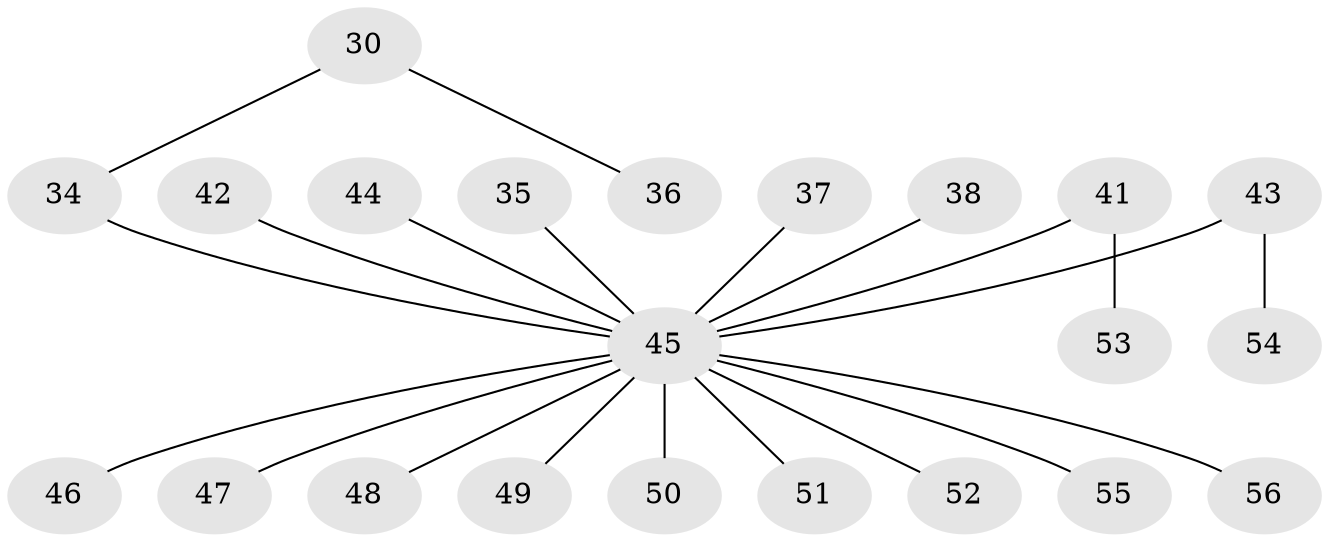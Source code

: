 // original degree distribution, {6: 0.05357142857142857, 2: 0.2857142857142857, 4: 0.05357142857142857, 3: 0.08928571428571429, 5: 0.017857142857142856, 1: 0.5}
// Generated by graph-tools (version 1.1) at 2025/56/03/04/25 21:56:04]
// undirected, 22 vertices, 21 edges
graph export_dot {
graph [start="1"]
  node [color=gray90,style=filled];
  30;
  34 [super="+12"];
  35;
  36;
  37;
  38;
  41;
  42;
  43 [super="+7+39"];
  44;
  45 [super="+2+13+5+23+19+33+22+17+24+25+26+31+27+40+28+29"];
  46;
  47;
  48 [super="+18"];
  49;
  50;
  51;
  52;
  53;
  54;
  55;
  56;
  30 -- 36;
  30 -- 34;
  34 -- 45;
  35 -- 45;
  37 -- 45;
  38 -- 45;
  41 -- 53;
  41 -- 45;
  42 -- 45;
  43 -- 45;
  43 -- 54;
  44 -- 45;
  45 -- 46;
  45 -- 47;
  45 -- 51;
  45 -- 52;
  45 -- 49;
  45 -- 56;
  45 -- 50;
  45 -- 48;
  45 -- 55;
}
